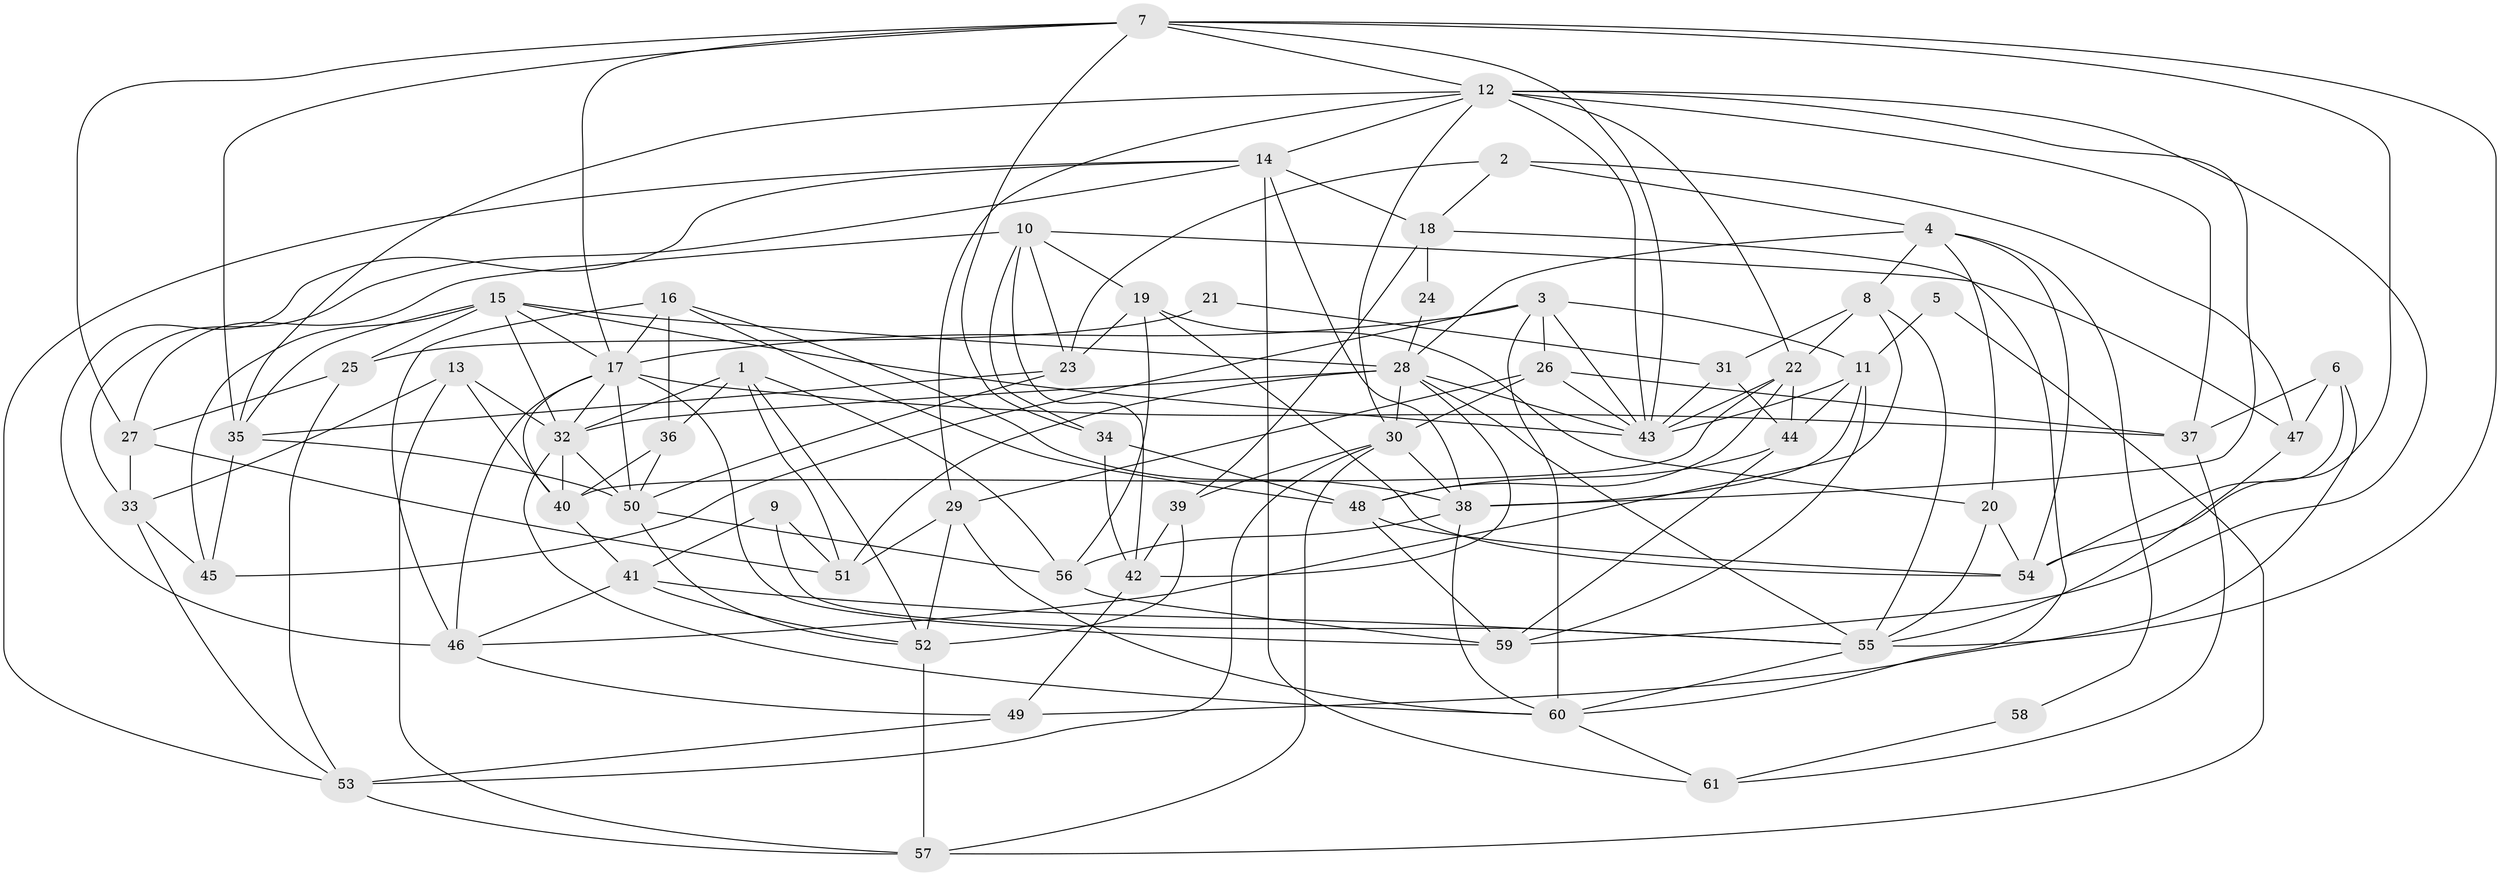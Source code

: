 // original degree distribution, {4: 0.2459016393442623, 3: 0.2459016393442623, 5: 0.21311475409836064, 2: 0.14754098360655737, 6: 0.11475409836065574, 7: 0.03278688524590164}
// Generated by graph-tools (version 1.1) at 2025/02/03/09/25 03:02:03]
// undirected, 61 vertices, 165 edges
graph export_dot {
graph [start="1"]
  node [color=gray90,style=filled];
  1;
  2;
  3;
  4;
  5;
  6;
  7;
  8;
  9;
  10;
  11;
  12;
  13;
  14;
  15;
  16;
  17;
  18;
  19;
  20;
  21;
  22;
  23;
  24;
  25;
  26;
  27;
  28;
  29;
  30;
  31;
  32;
  33;
  34;
  35;
  36;
  37;
  38;
  39;
  40;
  41;
  42;
  43;
  44;
  45;
  46;
  47;
  48;
  49;
  50;
  51;
  52;
  53;
  54;
  55;
  56;
  57;
  58;
  59;
  60;
  61;
  1 -- 32 [weight=1.0];
  1 -- 36 [weight=1.0];
  1 -- 51 [weight=1.0];
  1 -- 52 [weight=1.0];
  1 -- 56 [weight=1.0];
  2 -- 4 [weight=1.0];
  2 -- 18 [weight=1.0];
  2 -- 23 [weight=1.0];
  2 -- 47 [weight=1.0];
  3 -- 11 [weight=1.0];
  3 -- 17 [weight=1.0];
  3 -- 26 [weight=1.0];
  3 -- 43 [weight=1.0];
  3 -- 45 [weight=1.0];
  3 -- 60 [weight=1.0];
  4 -- 8 [weight=1.0];
  4 -- 20 [weight=1.0];
  4 -- 28 [weight=1.0];
  4 -- 54 [weight=1.0];
  4 -- 58 [weight=1.0];
  5 -- 11 [weight=1.0];
  5 -- 57 [weight=1.0];
  6 -- 37 [weight=1.0];
  6 -- 47 [weight=1.0];
  6 -- 49 [weight=1.0];
  6 -- 54 [weight=1.0];
  7 -- 12 [weight=1.0];
  7 -- 17 [weight=1.0];
  7 -- 27 [weight=1.0];
  7 -- 34 [weight=1.0];
  7 -- 35 [weight=1.0];
  7 -- 43 [weight=1.0];
  7 -- 54 [weight=1.0];
  7 -- 55 [weight=1.0];
  8 -- 22 [weight=1.0];
  8 -- 31 [weight=1.0];
  8 -- 46 [weight=1.0];
  8 -- 55 [weight=1.0];
  9 -- 41 [weight=1.0];
  9 -- 51 [weight=1.0];
  9 -- 55 [weight=2.0];
  10 -- 19 [weight=1.0];
  10 -- 23 [weight=1.0];
  10 -- 27 [weight=1.0];
  10 -- 34 [weight=1.0];
  10 -- 42 [weight=1.0];
  10 -- 47 [weight=1.0];
  11 -- 38 [weight=1.0];
  11 -- 43 [weight=1.0];
  11 -- 44 [weight=1.0];
  11 -- 59 [weight=1.0];
  12 -- 14 [weight=1.0];
  12 -- 22 [weight=1.0];
  12 -- 29 [weight=1.0];
  12 -- 30 [weight=1.0];
  12 -- 35 [weight=1.0];
  12 -- 37 [weight=1.0];
  12 -- 38 [weight=1.0];
  12 -- 43 [weight=1.0];
  12 -- 59 [weight=1.0];
  13 -- 32 [weight=1.0];
  13 -- 33 [weight=2.0];
  13 -- 40 [weight=1.0];
  13 -- 57 [weight=1.0];
  14 -- 18 [weight=1.0];
  14 -- 33 [weight=1.0];
  14 -- 38 [weight=1.0];
  14 -- 46 [weight=1.0];
  14 -- 53 [weight=1.0];
  14 -- 61 [weight=1.0];
  15 -- 17 [weight=1.0];
  15 -- 25 [weight=2.0];
  15 -- 28 [weight=1.0];
  15 -- 32 [weight=1.0];
  15 -- 35 [weight=1.0];
  15 -- 43 [weight=1.0];
  15 -- 45 [weight=1.0];
  16 -- 17 [weight=1.0];
  16 -- 36 [weight=1.0];
  16 -- 38 [weight=1.0];
  16 -- 46 [weight=1.0];
  16 -- 48 [weight=1.0];
  17 -- 32 [weight=1.0];
  17 -- 37 [weight=2.0];
  17 -- 40 [weight=1.0];
  17 -- 46 [weight=1.0];
  17 -- 50 [weight=1.0];
  17 -- 59 [weight=1.0];
  18 -- 24 [weight=1.0];
  18 -- 39 [weight=1.0];
  18 -- 60 [weight=1.0];
  19 -- 20 [weight=1.0];
  19 -- 23 [weight=1.0];
  19 -- 54 [weight=1.0];
  19 -- 56 [weight=1.0];
  20 -- 54 [weight=1.0];
  20 -- 55 [weight=1.0];
  21 -- 25 [weight=1.0];
  21 -- 31 [weight=1.0];
  22 -- 40 [weight=1.0];
  22 -- 43 [weight=1.0];
  22 -- 44 [weight=2.0];
  22 -- 48 [weight=2.0];
  23 -- 35 [weight=1.0];
  23 -- 50 [weight=1.0];
  24 -- 28 [weight=1.0];
  25 -- 27 [weight=1.0];
  25 -- 53 [weight=1.0];
  26 -- 29 [weight=1.0];
  26 -- 30 [weight=1.0];
  26 -- 37 [weight=1.0];
  26 -- 43 [weight=1.0];
  27 -- 33 [weight=1.0];
  27 -- 51 [weight=1.0];
  28 -- 30 [weight=1.0];
  28 -- 32 [weight=1.0];
  28 -- 42 [weight=1.0];
  28 -- 43 [weight=1.0];
  28 -- 51 [weight=1.0];
  28 -- 55 [weight=1.0];
  29 -- 51 [weight=2.0];
  29 -- 52 [weight=2.0];
  29 -- 60 [weight=1.0];
  30 -- 38 [weight=1.0];
  30 -- 39 [weight=1.0];
  30 -- 53 [weight=2.0];
  30 -- 57 [weight=1.0];
  31 -- 43 [weight=2.0];
  31 -- 44 [weight=2.0];
  32 -- 40 [weight=2.0];
  32 -- 50 [weight=1.0];
  32 -- 60 [weight=1.0];
  33 -- 45 [weight=1.0];
  33 -- 53 [weight=1.0];
  34 -- 42 [weight=2.0];
  34 -- 48 [weight=3.0];
  35 -- 45 [weight=1.0];
  35 -- 50 [weight=1.0];
  36 -- 40 [weight=1.0];
  36 -- 50 [weight=1.0];
  37 -- 61 [weight=1.0];
  38 -- 56 [weight=1.0];
  38 -- 60 [weight=1.0];
  39 -- 42 [weight=1.0];
  39 -- 52 [weight=1.0];
  40 -- 41 [weight=1.0];
  41 -- 46 [weight=1.0];
  41 -- 52 [weight=1.0];
  41 -- 55 [weight=1.0];
  42 -- 49 [weight=1.0];
  44 -- 48 [weight=1.0];
  44 -- 59 [weight=1.0];
  46 -- 49 [weight=1.0];
  47 -- 55 [weight=1.0];
  48 -- 54 [weight=2.0];
  48 -- 59 [weight=1.0];
  49 -- 53 [weight=1.0];
  50 -- 52 [weight=1.0];
  50 -- 56 [weight=1.0];
  52 -- 57 [weight=1.0];
  53 -- 57 [weight=1.0];
  55 -- 60 [weight=1.0];
  56 -- 59 [weight=1.0];
  58 -- 61 [weight=1.0];
  60 -- 61 [weight=1.0];
}
